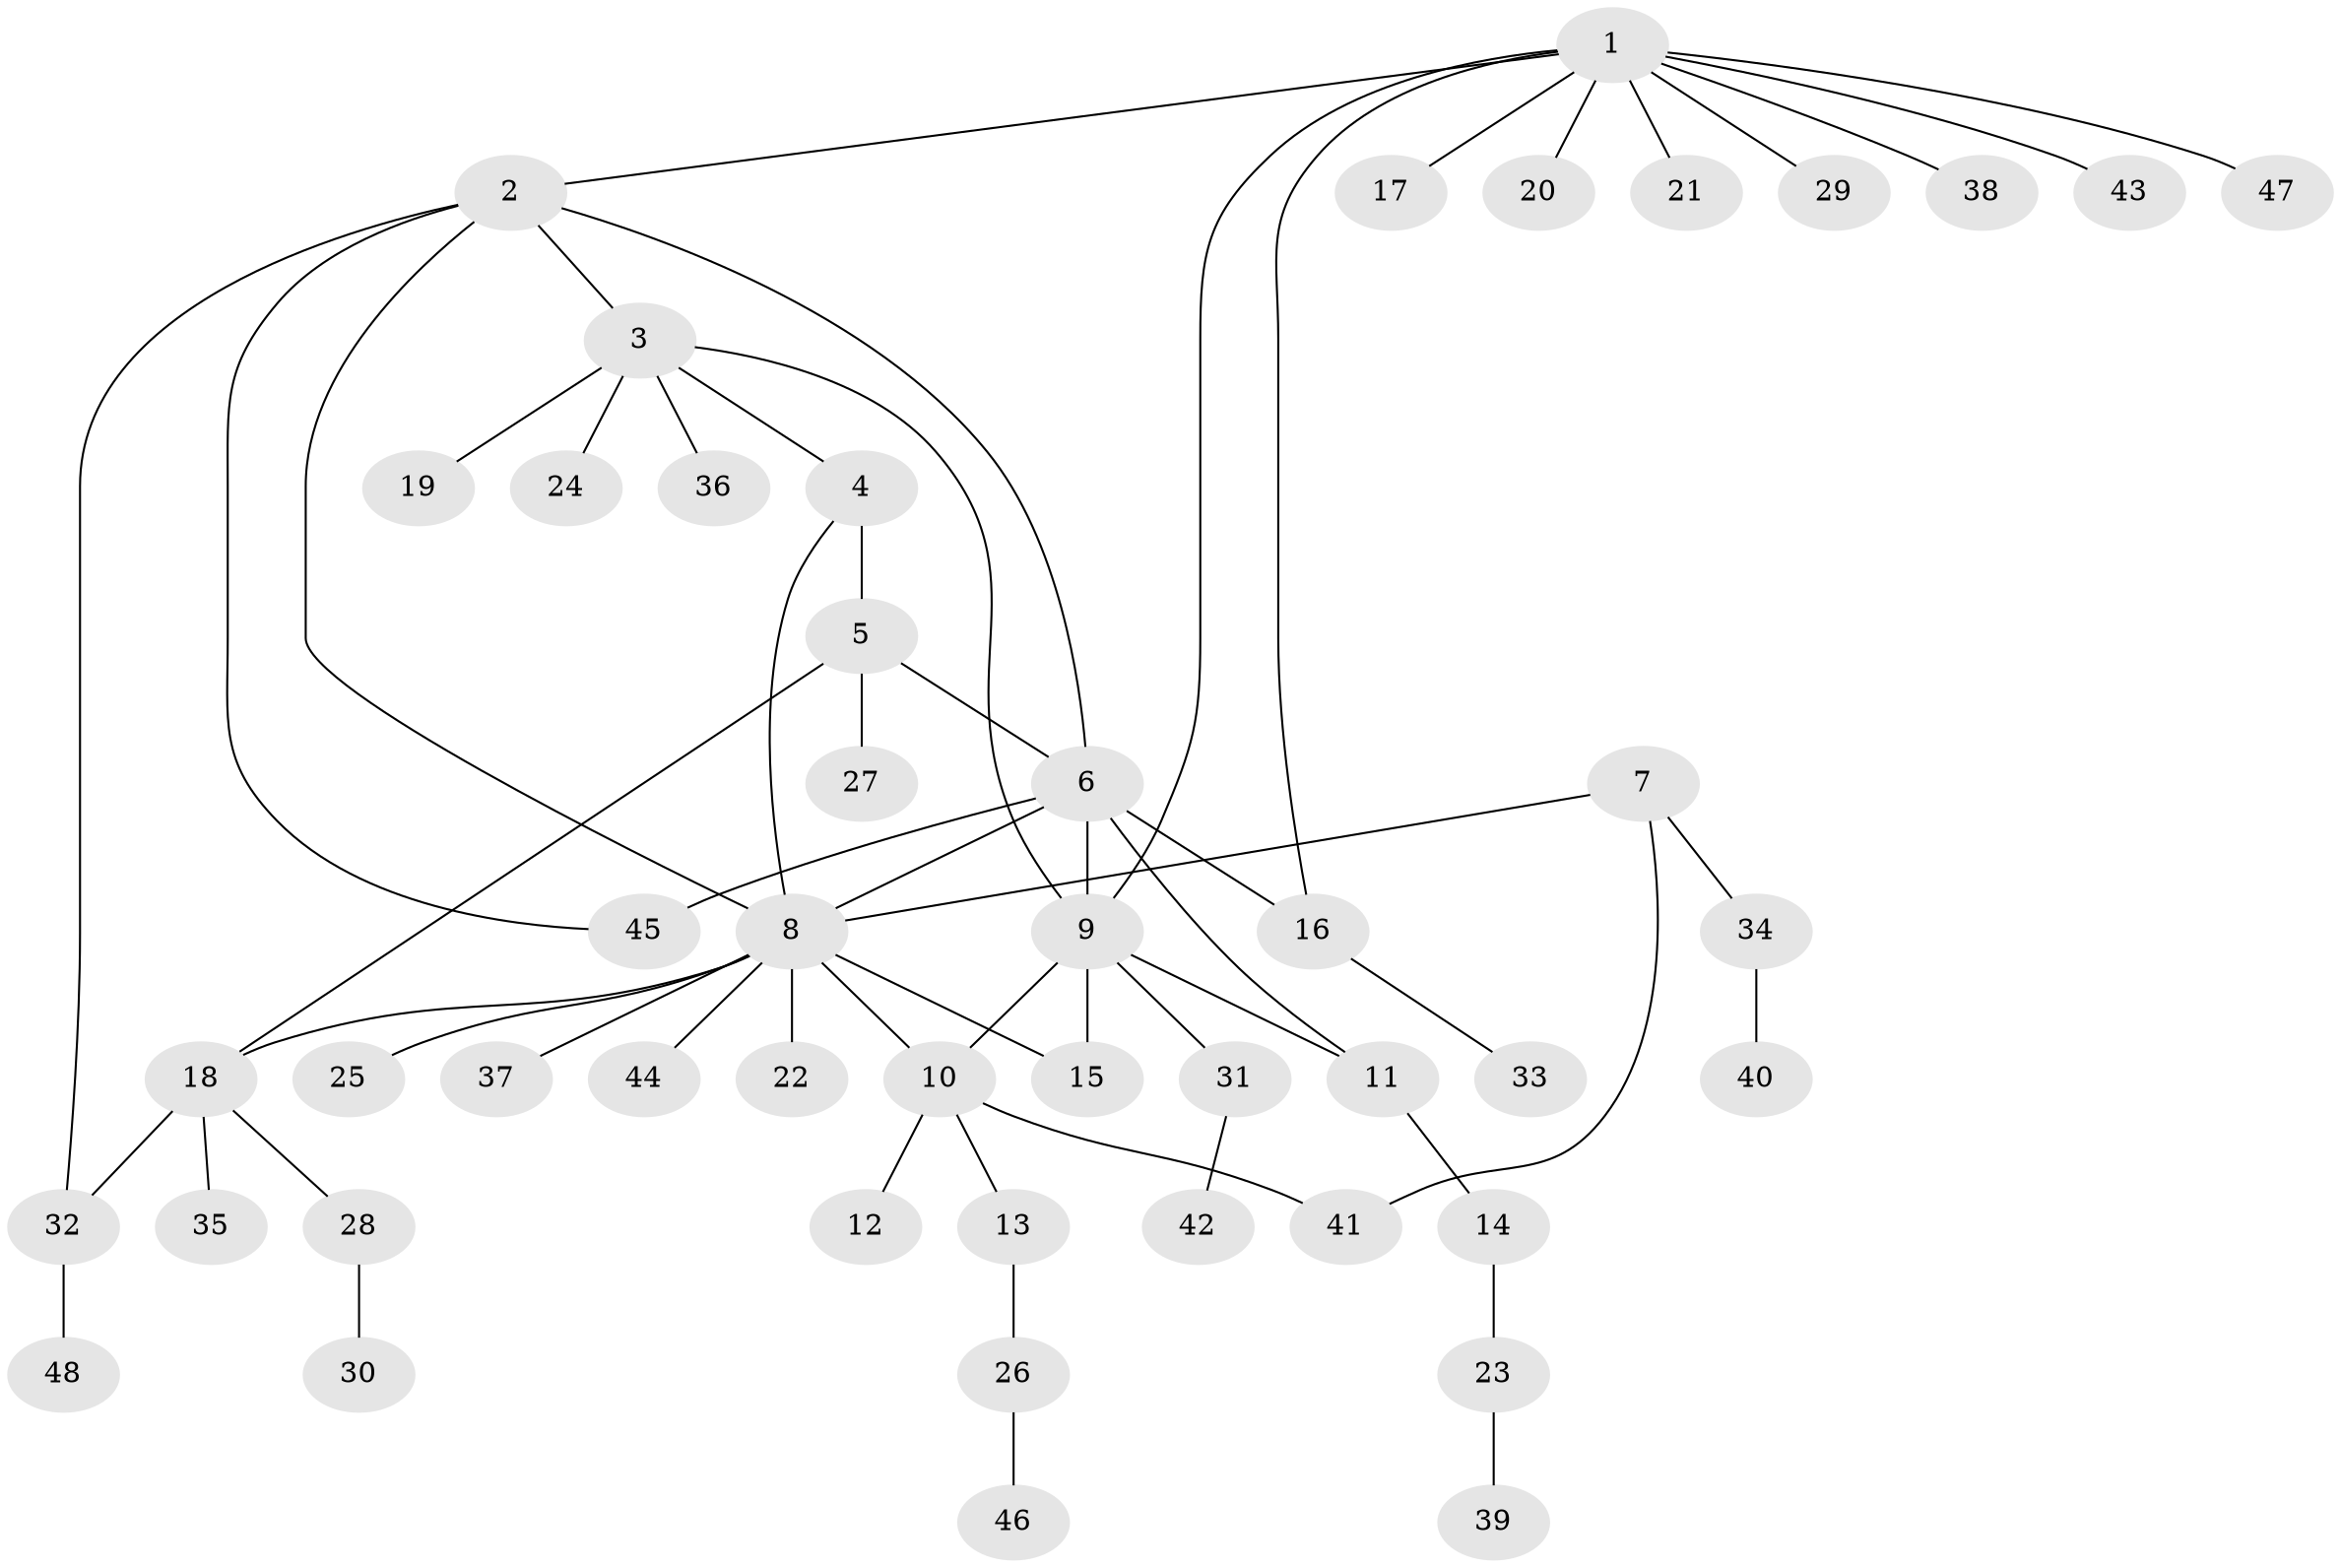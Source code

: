 // coarse degree distribution, {2: 0.23809523809523808, 7: 0.047619047619047616, 4: 0.19047619047619047, 6: 0.047619047619047616, 3: 0.09523809523809523, 8: 0.047619047619047616, 1: 0.3333333333333333}
// Generated by graph-tools (version 1.1) at 2025/52/03/04/25 22:52:11]
// undirected, 48 vertices, 60 edges
graph export_dot {
  node [color=gray90,style=filled];
  1;
  2;
  3;
  4;
  5;
  6;
  7;
  8;
  9;
  10;
  11;
  12;
  13;
  14;
  15;
  16;
  17;
  18;
  19;
  20;
  21;
  22;
  23;
  24;
  25;
  26;
  27;
  28;
  29;
  30;
  31;
  32;
  33;
  34;
  35;
  36;
  37;
  38;
  39;
  40;
  41;
  42;
  43;
  44;
  45;
  46;
  47;
  48;
  1 -- 2;
  1 -- 9;
  1 -- 16;
  1 -- 17;
  1 -- 20;
  1 -- 21;
  1 -- 29;
  1 -- 38;
  1 -- 43;
  1 -- 47;
  2 -- 3;
  2 -- 6;
  2 -- 8;
  2 -- 32;
  2 -- 45;
  3 -- 4;
  3 -- 9;
  3 -- 19;
  3 -- 24;
  3 -- 36;
  4 -- 5;
  4 -- 8;
  5 -- 6;
  5 -- 18;
  5 -- 27;
  6 -- 8;
  6 -- 9;
  6 -- 11;
  6 -- 16;
  6 -- 45;
  7 -- 8;
  7 -- 34;
  7 -- 41;
  8 -- 10;
  8 -- 15;
  8 -- 18;
  8 -- 22;
  8 -- 25;
  8 -- 37;
  8 -- 44;
  9 -- 10;
  9 -- 11;
  9 -- 15;
  9 -- 31;
  10 -- 12;
  10 -- 13;
  10 -- 41;
  11 -- 14;
  13 -- 26;
  14 -- 23;
  16 -- 33;
  18 -- 28;
  18 -- 32;
  18 -- 35;
  23 -- 39;
  26 -- 46;
  28 -- 30;
  31 -- 42;
  32 -- 48;
  34 -- 40;
}
